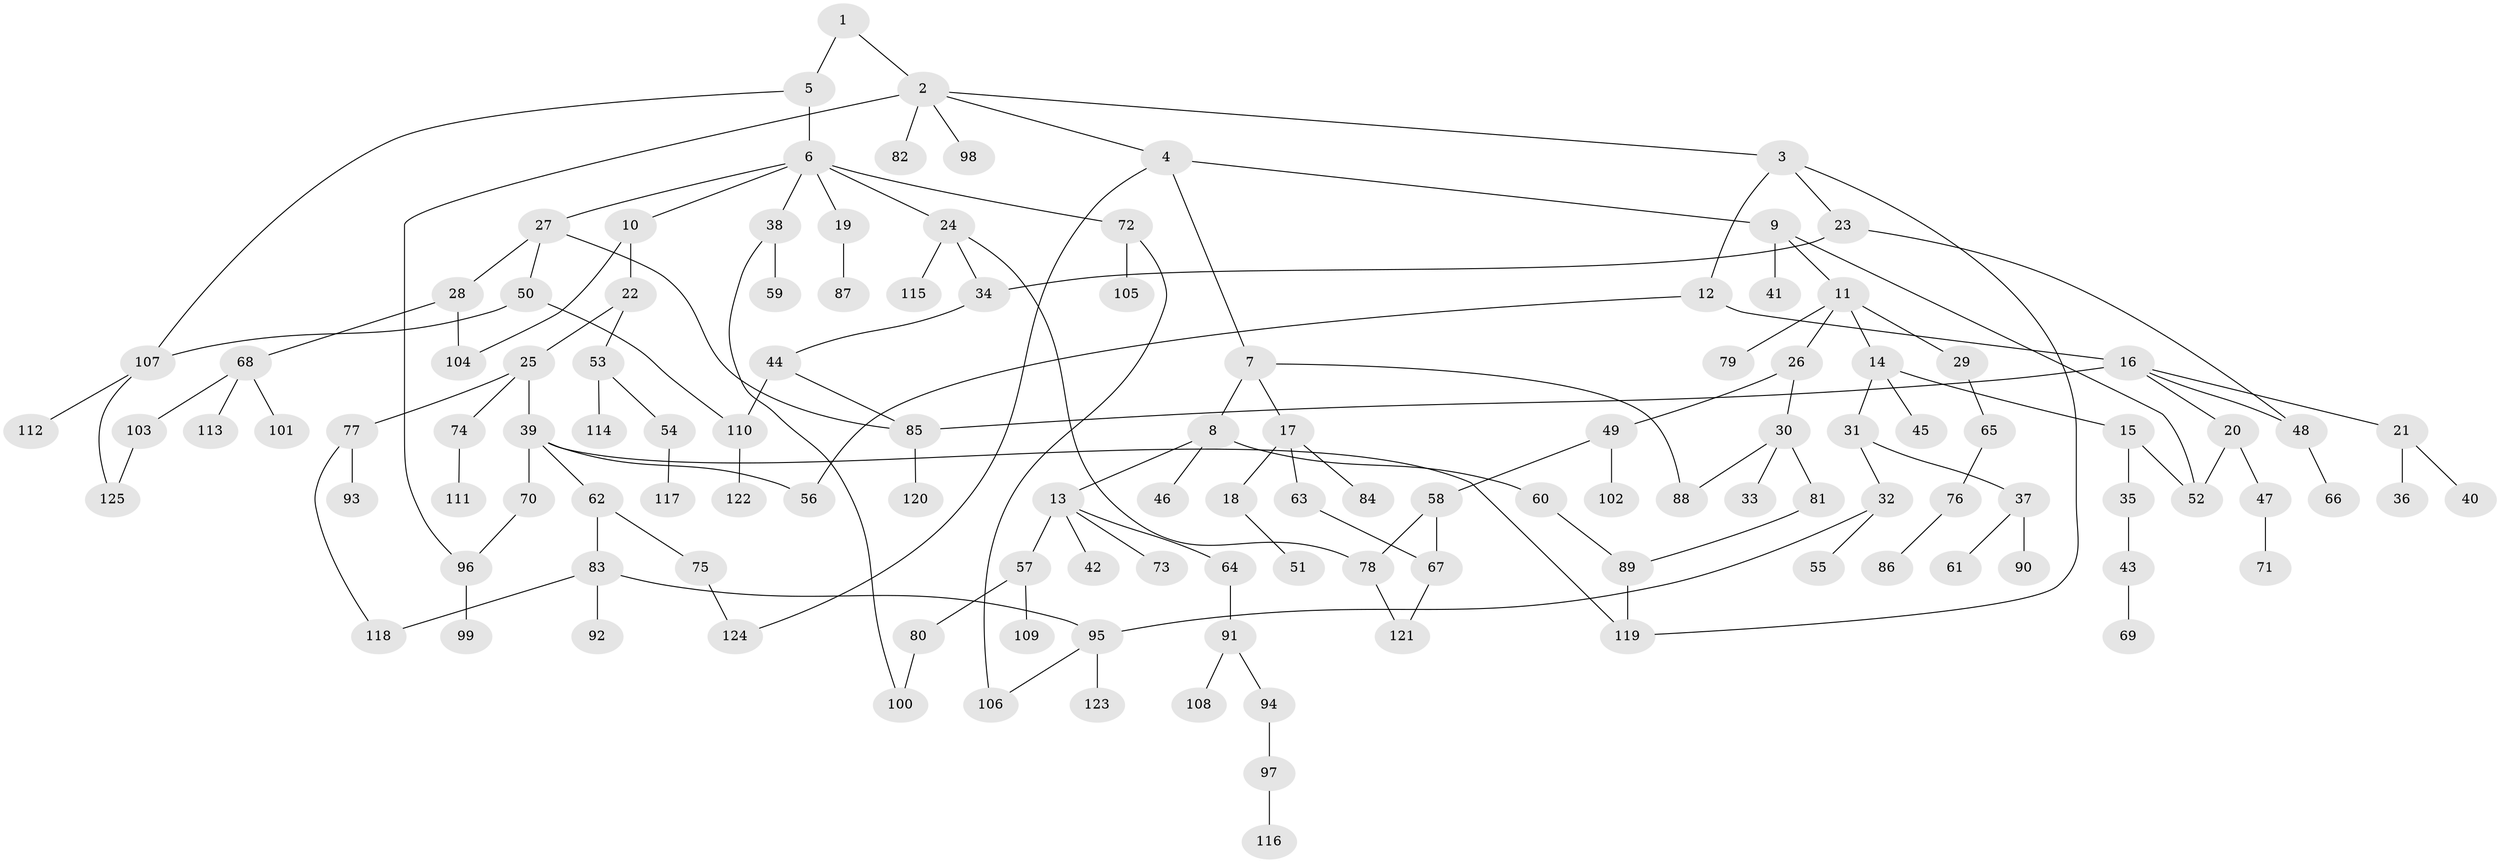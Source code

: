 // coarse degree distribution, {4: 0.05747126436781609, 2: 0.28735632183908044, 1: 0.40229885057471265, 5: 0.05747126436781609, 7: 0.022988505747126436, 3: 0.13793103448275862, 8: 0.011494252873563218, 9: 0.011494252873563218, 11: 0.011494252873563218}
// Generated by graph-tools (version 1.1) at 2025/46/03/04/25 21:46:06]
// undirected, 125 vertices, 148 edges
graph export_dot {
graph [start="1"]
  node [color=gray90,style=filled];
  1;
  2;
  3;
  4;
  5;
  6;
  7;
  8;
  9;
  10;
  11;
  12;
  13;
  14;
  15;
  16;
  17;
  18;
  19;
  20;
  21;
  22;
  23;
  24;
  25;
  26;
  27;
  28;
  29;
  30;
  31;
  32;
  33;
  34;
  35;
  36;
  37;
  38;
  39;
  40;
  41;
  42;
  43;
  44;
  45;
  46;
  47;
  48;
  49;
  50;
  51;
  52;
  53;
  54;
  55;
  56;
  57;
  58;
  59;
  60;
  61;
  62;
  63;
  64;
  65;
  66;
  67;
  68;
  69;
  70;
  71;
  72;
  73;
  74;
  75;
  76;
  77;
  78;
  79;
  80;
  81;
  82;
  83;
  84;
  85;
  86;
  87;
  88;
  89;
  90;
  91;
  92;
  93;
  94;
  95;
  96;
  97;
  98;
  99;
  100;
  101;
  102;
  103;
  104;
  105;
  106;
  107;
  108;
  109;
  110;
  111;
  112;
  113;
  114;
  115;
  116;
  117;
  118;
  119;
  120;
  121;
  122;
  123;
  124;
  125;
  1 -- 2;
  1 -- 5;
  2 -- 3;
  2 -- 4;
  2 -- 82;
  2 -- 98;
  2 -- 96;
  3 -- 12;
  3 -- 23;
  3 -- 119;
  4 -- 7;
  4 -- 9;
  4 -- 124;
  5 -- 6;
  5 -- 107;
  6 -- 10;
  6 -- 19;
  6 -- 24;
  6 -- 27;
  6 -- 38;
  6 -- 72;
  7 -- 8;
  7 -- 17;
  7 -- 88;
  8 -- 13;
  8 -- 46;
  8 -- 60;
  9 -- 11;
  9 -- 41;
  9 -- 52;
  10 -- 22;
  10 -- 104;
  11 -- 14;
  11 -- 26;
  11 -- 29;
  11 -- 79;
  12 -- 16;
  12 -- 56;
  13 -- 42;
  13 -- 57;
  13 -- 64;
  13 -- 73;
  14 -- 15;
  14 -- 31;
  14 -- 45;
  15 -- 35;
  15 -- 52;
  16 -- 20;
  16 -- 21;
  16 -- 48;
  16 -- 85;
  17 -- 18;
  17 -- 63;
  17 -- 84;
  18 -- 51;
  19 -- 87;
  20 -- 47;
  20 -- 52;
  21 -- 36;
  21 -- 40;
  22 -- 25;
  22 -- 53;
  23 -- 34;
  23 -- 48;
  24 -- 115;
  24 -- 34;
  24 -- 78;
  25 -- 39;
  25 -- 74;
  25 -- 77;
  26 -- 30;
  26 -- 49;
  27 -- 28;
  27 -- 50;
  27 -- 85;
  28 -- 68;
  28 -- 104;
  29 -- 65;
  30 -- 33;
  30 -- 81;
  30 -- 88;
  31 -- 32;
  31 -- 37;
  32 -- 55;
  32 -- 95;
  34 -- 44;
  35 -- 43;
  37 -- 61;
  37 -- 90;
  38 -- 59;
  38 -- 100;
  39 -- 56;
  39 -- 62;
  39 -- 70;
  39 -- 119;
  43 -- 69;
  44 -- 110;
  44 -- 85;
  47 -- 71;
  48 -- 66;
  49 -- 58;
  49 -- 102;
  50 -- 107;
  50 -- 110;
  53 -- 54;
  53 -- 114;
  54 -- 117;
  57 -- 80;
  57 -- 109;
  58 -- 67;
  58 -- 78;
  60 -- 89;
  62 -- 75;
  62 -- 83;
  63 -- 67;
  64 -- 91;
  65 -- 76;
  67 -- 121;
  68 -- 101;
  68 -- 103;
  68 -- 113;
  70 -- 96;
  72 -- 105;
  72 -- 106;
  74 -- 111;
  75 -- 124;
  76 -- 86;
  77 -- 93;
  77 -- 118;
  78 -- 121;
  80 -- 100;
  81 -- 89;
  83 -- 92;
  83 -- 95;
  83 -- 118;
  85 -- 120;
  89 -- 119;
  91 -- 94;
  91 -- 108;
  94 -- 97;
  95 -- 123;
  95 -- 106;
  96 -- 99;
  97 -- 116;
  103 -- 125;
  107 -- 112;
  107 -- 125;
  110 -- 122;
}
